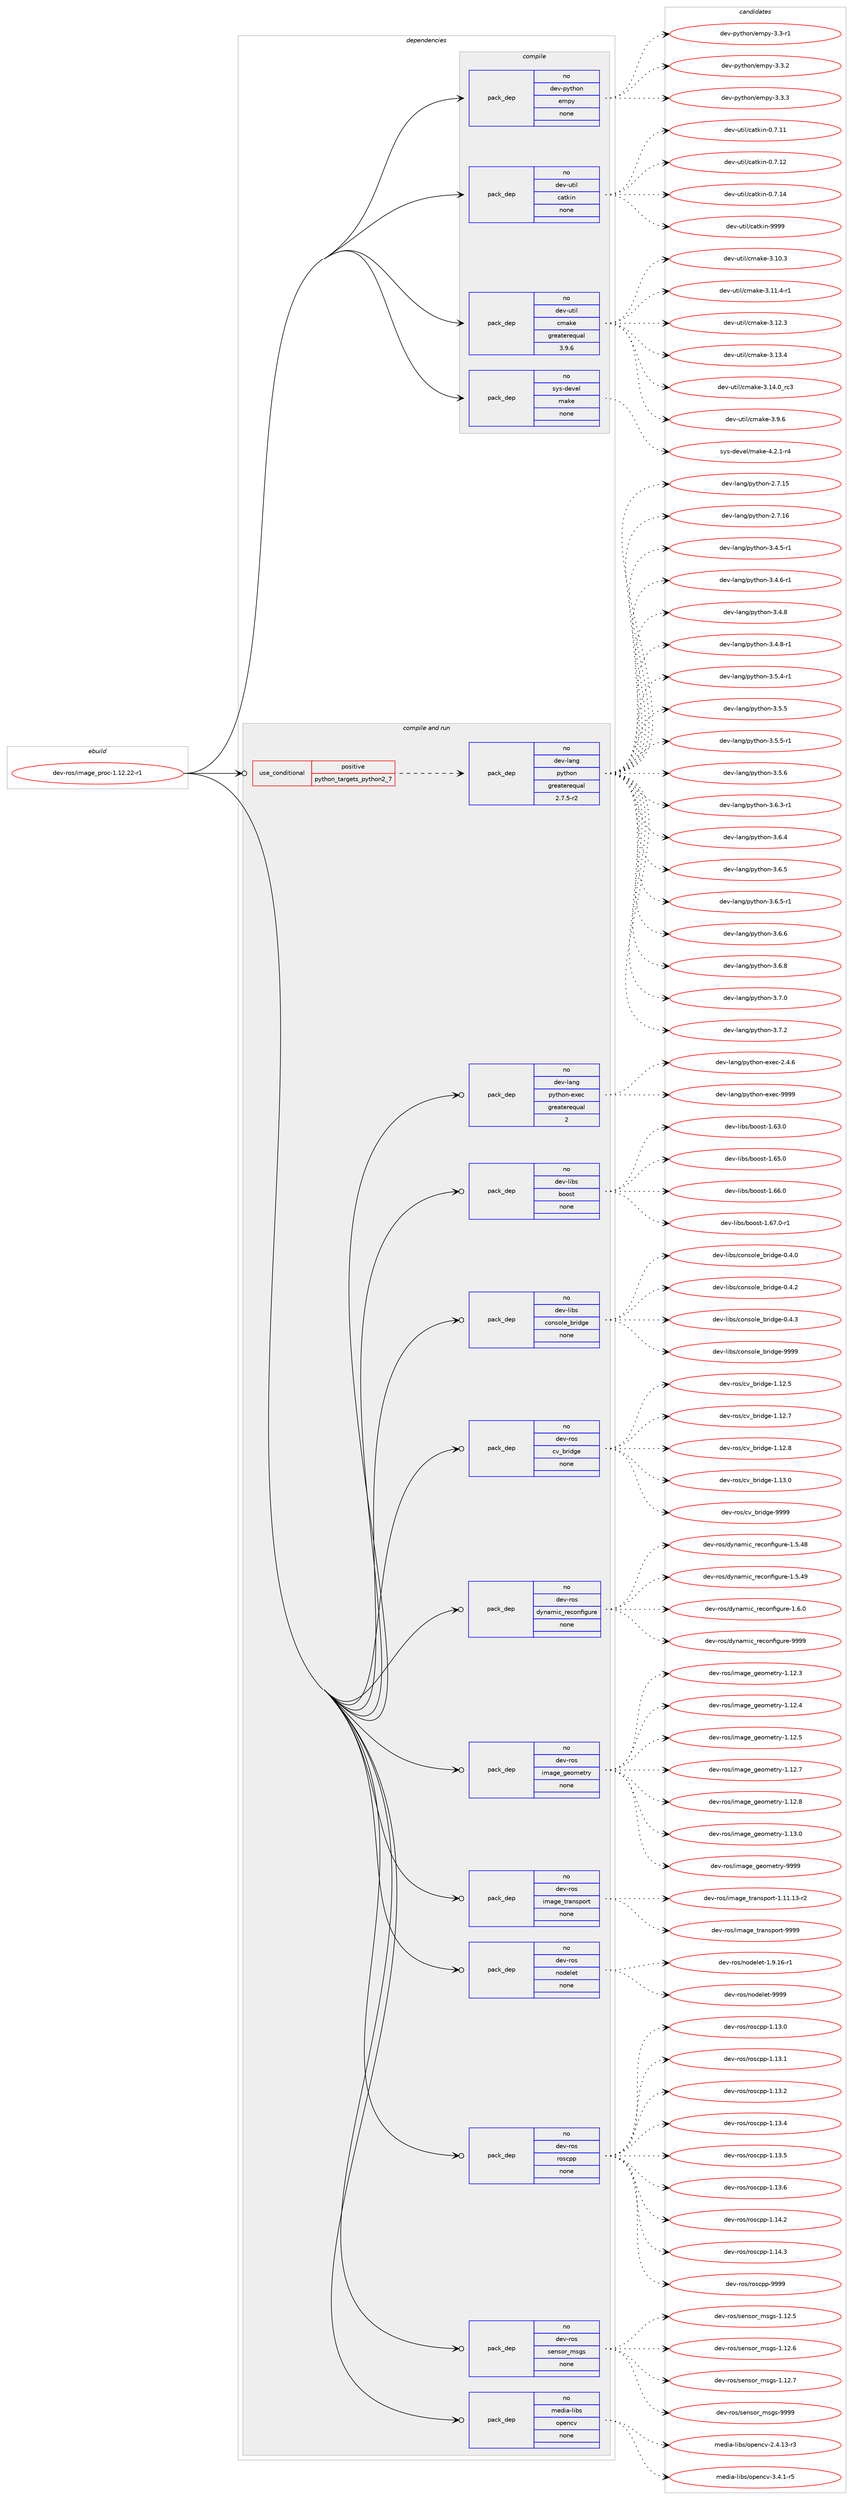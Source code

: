 digraph prolog {

# *************
# Graph options
# *************

newrank=true;
concentrate=true;
compound=true;
graph [rankdir=LR,fontname=Helvetica,fontsize=10,ranksep=1.5];#, ranksep=2.5, nodesep=0.2];
edge  [arrowhead=vee];
node  [fontname=Helvetica,fontsize=10];

# **********
# The ebuild
# **********

subgraph cluster_leftcol {
color=gray;
rank=same;
label=<<i>ebuild</i>>;
id [label="dev-ros/image_proc-1.12.22-r1", color=red, width=4, href="../dev-ros/image_proc-1.12.22-r1.svg"];
}

# ****************
# The dependencies
# ****************

subgraph cluster_midcol {
color=gray;
label=<<i>dependencies</i>>;
subgraph cluster_compile {
fillcolor="#eeeeee";
style=filled;
label=<<i>compile</i>>;
subgraph pack1045461 {
dependency1457568 [label=<<TABLE BORDER="0" CELLBORDER="1" CELLSPACING="0" CELLPADDING="4" WIDTH="220"><TR><TD ROWSPAN="6" CELLPADDING="30">pack_dep</TD></TR><TR><TD WIDTH="110">no</TD></TR><TR><TD>dev-python</TD></TR><TR><TD>empy</TD></TR><TR><TD>none</TD></TR><TR><TD></TD></TR></TABLE>>, shape=none, color=blue];
}
id:e -> dependency1457568:w [weight=20,style="solid",arrowhead="vee"];
subgraph pack1045462 {
dependency1457569 [label=<<TABLE BORDER="0" CELLBORDER="1" CELLSPACING="0" CELLPADDING="4" WIDTH="220"><TR><TD ROWSPAN="6" CELLPADDING="30">pack_dep</TD></TR><TR><TD WIDTH="110">no</TD></TR><TR><TD>dev-util</TD></TR><TR><TD>catkin</TD></TR><TR><TD>none</TD></TR><TR><TD></TD></TR></TABLE>>, shape=none, color=blue];
}
id:e -> dependency1457569:w [weight=20,style="solid",arrowhead="vee"];
subgraph pack1045463 {
dependency1457570 [label=<<TABLE BORDER="0" CELLBORDER="1" CELLSPACING="0" CELLPADDING="4" WIDTH="220"><TR><TD ROWSPAN="6" CELLPADDING="30">pack_dep</TD></TR><TR><TD WIDTH="110">no</TD></TR><TR><TD>dev-util</TD></TR><TR><TD>cmake</TD></TR><TR><TD>greaterequal</TD></TR><TR><TD>3.9.6</TD></TR></TABLE>>, shape=none, color=blue];
}
id:e -> dependency1457570:w [weight=20,style="solid",arrowhead="vee"];
subgraph pack1045464 {
dependency1457571 [label=<<TABLE BORDER="0" CELLBORDER="1" CELLSPACING="0" CELLPADDING="4" WIDTH="220"><TR><TD ROWSPAN="6" CELLPADDING="30">pack_dep</TD></TR><TR><TD WIDTH="110">no</TD></TR><TR><TD>sys-devel</TD></TR><TR><TD>make</TD></TR><TR><TD>none</TD></TR><TR><TD></TD></TR></TABLE>>, shape=none, color=blue];
}
id:e -> dependency1457571:w [weight=20,style="solid",arrowhead="vee"];
}
subgraph cluster_compileandrun {
fillcolor="#eeeeee";
style=filled;
label=<<i>compile and run</i>>;
subgraph cond388717 {
dependency1457572 [label=<<TABLE BORDER="0" CELLBORDER="1" CELLSPACING="0" CELLPADDING="4"><TR><TD ROWSPAN="3" CELLPADDING="10">use_conditional</TD></TR><TR><TD>positive</TD></TR><TR><TD>python_targets_python2_7</TD></TR></TABLE>>, shape=none, color=red];
subgraph pack1045465 {
dependency1457573 [label=<<TABLE BORDER="0" CELLBORDER="1" CELLSPACING="0" CELLPADDING="4" WIDTH="220"><TR><TD ROWSPAN="6" CELLPADDING="30">pack_dep</TD></TR><TR><TD WIDTH="110">no</TD></TR><TR><TD>dev-lang</TD></TR><TR><TD>python</TD></TR><TR><TD>greaterequal</TD></TR><TR><TD>2.7.5-r2</TD></TR></TABLE>>, shape=none, color=blue];
}
dependency1457572:e -> dependency1457573:w [weight=20,style="dashed",arrowhead="vee"];
}
id:e -> dependency1457572:w [weight=20,style="solid",arrowhead="odotvee"];
subgraph pack1045466 {
dependency1457574 [label=<<TABLE BORDER="0" CELLBORDER="1" CELLSPACING="0" CELLPADDING="4" WIDTH="220"><TR><TD ROWSPAN="6" CELLPADDING="30">pack_dep</TD></TR><TR><TD WIDTH="110">no</TD></TR><TR><TD>dev-lang</TD></TR><TR><TD>python-exec</TD></TR><TR><TD>greaterequal</TD></TR><TR><TD>2</TD></TR></TABLE>>, shape=none, color=blue];
}
id:e -> dependency1457574:w [weight=20,style="solid",arrowhead="odotvee"];
subgraph pack1045467 {
dependency1457575 [label=<<TABLE BORDER="0" CELLBORDER="1" CELLSPACING="0" CELLPADDING="4" WIDTH="220"><TR><TD ROWSPAN="6" CELLPADDING="30">pack_dep</TD></TR><TR><TD WIDTH="110">no</TD></TR><TR><TD>dev-libs</TD></TR><TR><TD>boost</TD></TR><TR><TD>none</TD></TR><TR><TD></TD></TR></TABLE>>, shape=none, color=blue];
}
id:e -> dependency1457575:w [weight=20,style="solid",arrowhead="odotvee"];
subgraph pack1045468 {
dependency1457576 [label=<<TABLE BORDER="0" CELLBORDER="1" CELLSPACING="0" CELLPADDING="4" WIDTH="220"><TR><TD ROWSPAN="6" CELLPADDING="30">pack_dep</TD></TR><TR><TD WIDTH="110">no</TD></TR><TR><TD>dev-libs</TD></TR><TR><TD>console_bridge</TD></TR><TR><TD>none</TD></TR><TR><TD></TD></TR></TABLE>>, shape=none, color=blue];
}
id:e -> dependency1457576:w [weight=20,style="solid",arrowhead="odotvee"];
subgraph pack1045469 {
dependency1457577 [label=<<TABLE BORDER="0" CELLBORDER="1" CELLSPACING="0" CELLPADDING="4" WIDTH="220"><TR><TD ROWSPAN="6" CELLPADDING="30">pack_dep</TD></TR><TR><TD WIDTH="110">no</TD></TR><TR><TD>dev-ros</TD></TR><TR><TD>cv_bridge</TD></TR><TR><TD>none</TD></TR><TR><TD></TD></TR></TABLE>>, shape=none, color=blue];
}
id:e -> dependency1457577:w [weight=20,style="solid",arrowhead="odotvee"];
subgraph pack1045470 {
dependency1457578 [label=<<TABLE BORDER="0" CELLBORDER="1" CELLSPACING="0" CELLPADDING="4" WIDTH="220"><TR><TD ROWSPAN="6" CELLPADDING="30">pack_dep</TD></TR><TR><TD WIDTH="110">no</TD></TR><TR><TD>dev-ros</TD></TR><TR><TD>dynamic_reconfigure</TD></TR><TR><TD>none</TD></TR><TR><TD></TD></TR></TABLE>>, shape=none, color=blue];
}
id:e -> dependency1457578:w [weight=20,style="solid",arrowhead="odotvee"];
subgraph pack1045471 {
dependency1457579 [label=<<TABLE BORDER="0" CELLBORDER="1" CELLSPACING="0" CELLPADDING="4" WIDTH="220"><TR><TD ROWSPAN="6" CELLPADDING="30">pack_dep</TD></TR><TR><TD WIDTH="110">no</TD></TR><TR><TD>dev-ros</TD></TR><TR><TD>image_geometry</TD></TR><TR><TD>none</TD></TR><TR><TD></TD></TR></TABLE>>, shape=none, color=blue];
}
id:e -> dependency1457579:w [weight=20,style="solid",arrowhead="odotvee"];
subgraph pack1045472 {
dependency1457580 [label=<<TABLE BORDER="0" CELLBORDER="1" CELLSPACING="0" CELLPADDING="4" WIDTH="220"><TR><TD ROWSPAN="6" CELLPADDING="30">pack_dep</TD></TR><TR><TD WIDTH="110">no</TD></TR><TR><TD>dev-ros</TD></TR><TR><TD>image_transport</TD></TR><TR><TD>none</TD></TR><TR><TD></TD></TR></TABLE>>, shape=none, color=blue];
}
id:e -> dependency1457580:w [weight=20,style="solid",arrowhead="odotvee"];
subgraph pack1045473 {
dependency1457581 [label=<<TABLE BORDER="0" CELLBORDER="1" CELLSPACING="0" CELLPADDING="4" WIDTH="220"><TR><TD ROWSPAN="6" CELLPADDING="30">pack_dep</TD></TR><TR><TD WIDTH="110">no</TD></TR><TR><TD>dev-ros</TD></TR><TR><TD>nodelet</TD></TR><TR><TD>none</TD></TR><TR><TD></TD></TR></TABLE>>, shape=none, color=blue];
}
id:e -> dependency1457581:w [weight=20,style="solid",arrowhead="odotvee"];
subgraph pack1045474 {
dependency1457582 [label=<<TABLE BORDER="0" CELLBORDER="1" CELLSPACING="0" CELLPADDING="4" WIDTH="220"><TR><TD ROWSPAN="6" CELLPADDING="30">pack_dep</TD></TR><TR><TD WIDTH="110">no</TD></TR><TR><TD>dev-ros</TD></TR><TR><TD>roscpp</TD></TR><TR><TD>none</TD></TR><TR><TD></TD></TR></TABLE>>, shape=none, color=blue];
}
id:e -> dependency1457582:w [weight=20,style="solid",arrowhead="odotvee"];
subgraph pack1045475 {
dependency1457583 [label=<<TABLE BORDER="0" CELLBORDER="1" CELLSPACING="0" CELLPADDING="4" WIDTH="220"><TR><TD ROWSPAN="6" CELLPADDING="30">pack_dep</TD></TR><TR><TD WIDTH="110">no</TD></TR><TR><TD>dev-ros</TD></TR><TR><TD>sensor_msgs</TD></TR><TR><TD>none</TD></TR><TR><TD></TD></TR></TABLE>>, shape=none, color=blue];
}
id:e -> dependency1457583:w [weight=20,style="solid",arrowhead="odotvee"];
subgraph pack1045476 {
dependency1457584 [label=<<TABLE BORDER="0" CELLBORDER="1" CELLSPACING="0" CELLPADDING="4" WIDTH="220"><TR><TD ROWSPAN="6" CELLPADDING="30">pack_dep</TD></TR><TR><TD WIDTH="110">no</TD></TR><TR><TD>media-libs</TD></TR><TR><TD>opencv</TD></TR><TR><TD>none</TD></TR><TR><TD></TD></TR></TABLE>>, shape=none, color=blue];
}
id:e -> dependency1457584:w [weight=20,style="solid",arrowhead="odotvee"];
}
subgraph cluster_run {
fillcolor="#eeeeee";
style=filled;
label=<<i>run</i>>;
}
}

# **************
# The candidates
# **************

subgraph cluster_choices {
rank=same;
color=gray;
label=<<i>candidates</i>>;

subgraph choice1045461 {
color=black;
nodesep=1;
choice1001011184511212111610411111047101109112121455146514511449 [label="dev-python/empy-3.3-r1", color=red, width=4,href="../dev-python/empy-3.3-r1.svg"];
choice1001011184511212111610411111047101109112121455146514650 [label="dev-python/empy-3.3.2", color=red, width=4,href="../dev-python/empy-3.3.2.svg"];
choice1001011184511212111610411111047101109112121455146514651 [label="dev-python/empy-3.3.3", color=red, width=4,href="../dev-python/empy-3.3.3.svg"];
dependency1457568:e -> choice1001011184511212111610411111047101109112121455146514511449:w [style=dotted,weight="100"];
dependency1457568:e -> choice1001011184511212111610411111047101109112121455146514650:w [style=dotted,weight="100"];
dependency1457568:e -> choice1001011184511212111610411111047101109112121455146514651:w [style=dotted,weight="100"];
}
subgraph choice1045462 {
color=black;
nodesep=1;
choice1001011184511711610510847999711610710511045484655464949 [label="dev-util/catkin-0.7.11", color=red, width=4,href="../dev-util/catkin-0.7.11.svg"];
choice1001011184511711610510847999711610710511045484655464950 [label="dev-util/catkin-0.7.12", color=red, width=4,href="../dev-util/catkin-0.7.12.svg"];
choice1001011184511711610510847999711610710511045484655464952 [label="dev-util/catkin-0.7.14", color=red, width=4,href="../dev-util/catkin-0.7.14.svg"];
choice100101118451171161051084799971161071051104557575757 [label="dev-util/catkin-9999", color=red, width=4,href="../dev-util/catkin-9999.svg"];
dependency1457569:e -> choice1001011184511711610510847999711610710511045484655464949:w [style=dotted,weight="100"];
dependency1457569:e -> choice1001011184511711610510847999711610710511045484655464950:w [style=dotted,weight="100"];
dependency1457569:e -> choice1001011184511711610510847999711610710511045484655464952:w [style=dotted,weight="100"];
dependency1457569:e -> choice100101118451171161051084799971161071051104557575757:w [style=dotted,weight="100"];
}
subgraph choice1045463 {
color=black;
nodesep=1;
choice1001011184511711610510847991099710710145514649484651 [label="dev-util/cmake-3.10.3", color=red, width=4,href="../dev-util/cmake-3.10.3.svg"];
choice10010111845117116105108479910997107101455146494946524511449 [label="dev-util/cmake-3.11.4-r1", color=red, width=4,href="../dev-util/cmake-3.11.4-r1.svg"];
choice1001011184511711610510847991099710710145514649504651 [label="dev-util/cmake-3.12.3", color=red, width=4,href="../dev-util/cmake-3.12.3.svg"];
choice1001011184511711610510847991099710710145514649514652 [label="dev-util/cmake-3.13.4", color=red, width=4,href="../dev-util/cmake-3.13.4.svg"];
choice1001011184511711610510847991099710710145514649524648951149951 [label="dev-util/cmake-3.14.0_rc3", color=red, width=4,href="../dev-util/cmake-3.14.0_rc3.svg"];
choice10010111845117116105108479910997107101455146574654 [label="dev-util/cmake-3.9.6", color=red, width=4,href="../dev-util/cmake-3.9.6.svg"];
dependency1457570:e -> choice1001011184511711610510847991099710710145514649484651:w [style=dotted,weight="100"];
dependency1457570:e -> choice10010111845117116105108479910997107101455146494946524511449:w [style=dotted,weight="100"];
dependency1457570:e -> choice1001011184511711610510847991099710710145514649504651:w [style=dotted,weight="100"];
dependency1457570:e -> choice1001011184511711610510847991099710710145514649514652:w [style=dotted,weight="100"];
dependency1457570:e -> choice1001011184511711610510847991099710710145514649524648951149951:w [style=dotted,weight="100"];
dependency1457570:e -> choice10010111845117116105108479910997107101455146574654:w [style=dotted,weight="100"];
}
subgraph choice1045464 {
color=black;
nodesep=1;
choice1151211154510010111810110847109971071014552465046494511452 [label="sys-devel/make-4.2.1-r4", color=red, width=4,href="../sys-devel/make-4.2.1-r4.svg"];
dependency1457571:e -> choice1151211154510010111810110847109971071014552465046494511452:w [style=dotted,weight="100"];
}
subgraph choice1045465 {
color=black;
nodesep=1;
choice10010111845108971101034711212111610411111045504655464953 [label="dev-lang/python-2.7.15", color=red, width=4,href="../dev-lang/python-2.7.15.svg"];
choice10010111845108971101034711212111610411111045504655464954 [label="dev-lang/python-2.7.16", color=red, width=4,href="../dev-lang/python-2.7.16.svg"];
choice1001011184510897110103471121211161041111104551465246534511449 [label="dev-lang/python-3.4.5-r1", color=red, width=4,href="../dev-lang/python-3.4.5-r1.svg"];
choice1001011184510897110103471121211161041111104551465246544511449 [label="dev-lang/python-3.4.6-r1", color=red, width=4,href="../dev-lang/python-3.4.6-r1.svg"];
choice100101118451089711010347112121116104111110455146524656 [label="dev-lang/python-3.4.8", color=red, width=4,href="../dev-lang/python-3.4.8.svg"];
choice1001011184510897110103471121211161041111104551465246564511449 [label="dev-lang/python-3.4.8-r1", color=red, width=4,href="../dev-lang/python-3.4.8-r1.svg"];
choice1001011184510897110103471121211161041111104551465346524511449 [label="dev-lang/python-3.5.4-r1", color=red, width=4,href="../dev-lang/python-3.5.4-r1.svg"];
choice100101118451089711010347112121116104111110455146534653 [label="dev-lang/python-3.5.5", color=red, width=4,href="../dev-lang/python-3.5.5.svg"];
choice1001011184510897110103471121211161041111104551465346534511449 [label="dev-lang/python-3.5.5-r1", color=red, width=4,href="../dev-lang/python-3.5.5-r1.svg"];
choice100101118451089711010347112121116104111110455146534654 [label="dev-lang/python-3.5.6", color=red, width=4,href="../dev-lang/python-3.5.6.svg"];
choice1001011184510897110103471121211161041111104551465446514511449 [label="dev-lang/python-3.6.3-r1", color=red, width=4,href="../dev-lang/python-3.6.3-r1.svg"];
choice100101118451089711010347112121116104111110455146544652 [label="dev-lang/python-3.6.4", color=red, width=4,href="../dev-lang/python-3.6.4.svg"];
choice100101118451089711010347112121116104111110455146544653 [label="dev-lang/python-3.6.5", color=red, width=4,href="../dev-lang/python-3.6.5.svg"];
choice1001011184510897110103471121211161041111104551465446534511449 [label="dev-lang/python-3.6.5-r1", color=red, width=4,href="../dev-lang/python-3.6.5-r1.svg"];
choice100101118451089711010347112121116104111110455146544654 [label="dev-lang/python-3.6.6", color=red, width=4,href="../dev-lang/python-3.6.6.svg"];
choice100101118451089711010347112121116104111110455146544656 [label="dev-lang/python-3.6.8", color=red, width=4,href="../dev-lang/python-3.6.8.svg"];
choice100101118451089711010347112121116104111110455146554648 [label="dev-lang/python-3.7.0", color=red, width=4,href="../dev-lang/python-3.7.0.svg"];
choice100101118451089711010347112121116104111110455146554650 [label="dev-lang/python-3.7.2", color=red, width=4,href="../dev-lang/python-3.7.2.svg"];
dependency1457573:e -> choice10010111845108971101034711212111610411111045504655464953:w [style=dotted,weight="100"];
dependency1457573:e -> choice10010111845108971101034711212111610411111045504655464954:w [style=dotted,weight="100"];
dependency1457573:e -> choice1001011184510897110103471121211161041111104551465246534511449:w [style=dotted,weight="100"];
dependency1457573:e -> choice1001011184510897110103471121211161041111104551465246544511449:w [style=dotted,weight="100"];
dependency1457573:e -> choice100101118451089711010347112121116104111110455146524656:w [style=dotted,weight="100"];
dependency1457573:e -> choice1001011184510897110103471121211161041111104551465246564511449:w [style=dotted,weight="100"];
dependency1457573:e -> choice1001011184510897110103471121211161041111104551465346524511449:w [style=dotted,weight="100"];
dependency1457573:e -> choice100101118451089711010347112121116104111110455146534653:w [style=dotted,weight="100"];
dependency1457573:e -> choice1001011184510897110103471121211161041111104551465346534511449:w [style=dotted,weight="100"];
dependency1457573:e -> choice100101118451089711010347112121116104111110455146534654:w [style=dotted,weight="100"];
dependency1457573:e -> choice1001011184510897110103471121211161041111104551465446514511449:w [style=dotted,weight="100"];
dependency1457573:e -> choice100101118451089711010347112121116104111110455146544652:w [style=dotted,weight="100"];
dependency1457573:e -> choice100101118451089711010347112121116104111110455146544653:w [style=dotted,weight="100"];
dependency1457573:e -> choice1001011184510897110103471121211161041111104551465446534511449:w [style=dotted,weight="100"];
dependency1457573:e -> choice100101118451089711010347112121116104111110455146544654:w [style=dotted,weight="100"];
dependency1457573:e -> choice100101118451089711010347112121116104111110455146544656:w [style=dotted,weight="100"];
dependency1457573:e -> choice100101118451089711010347112121116104111110455146554648:w [style=dotted,weight="100"];
dependency1457573:e -> choice100101118451089711010347112121116104111110455146554650:w [style=dotted,weight="100"];
}
subgraph choice1045466 {
color=black;
nodesep=1;
choice1001011184510897110103471121211161041111104510112010199455046524654 [label="dev-lang/python-exec-2.4.6", color=red, width=4,href="../dev-lang/python-exec-2.4.6.svg"];
choice10010111845108971101034711212111610411111045101120101994557575757 [label="dev-lang/python-exec-9999", color=red, width=4,href="../dev-lang/python-exec-9999.svg"];
dependency1457574:e -> choice1001011184510897110103471121211161041111104510112010199455046524654:w [style=dotted,weight="100"];
dependency1457574:e -> choice10010111845108971101034711212111610411111045101120101994557575757:w [style=dotted,weight="100"];
}
subgraph choice1045467 {
color=black;
nodesep=1;
choice1001011184510810598115479811111111511645494654514648 [label="dev-libs/boost-1.63.0", color=red, width=4,href="../dev-libs/boost-1.63.0.svg"];
choice1001011184510810598115479811111111511645494654534648 [label="dev-libs/boost-1.65.0", color=red, width=4,href="../dev-libs/boost-1.65.0.svg"];
choice1001011184510810598115479811111111511645494654544648 [label="dev-libs/boost-1.66.0", color=red, width=4,href="../dev-libs/boost-1.66.0.svg"];
choice10010111845108105981154798111111115116454946545546484511449 [label="dev-libs/boost-1.67.0-r1", color=red, width=4,href="../dev-libs/boost-1.67.0-r1.svg"];
dependency1457575:e -> choice1001011184510810598115479811111111511645494654514648:w [style=dotted,weight="100"];
dependency1457575:e -> choice1001011184510810598115479811111111511645494654534648:w [style=dotted,weight="100"];
dependency1457575:e -> choice1001011184510810598115479811111111511645494654544648:w [style=dotted,weight="100"];
dependency1457575:e -> choice10010111845108105981154798111111115116454946545546484511449:w [style=dotted,weight="100"];
}
subgraph choice1045468 {
color=black;
nodesep=1;
choice100101118451081059811547991111101151111081019598114105100103101454846524648 [label="dev-libs/console_bridge-0.4.0", color=red, width=4,href="../dev-libs/console_bridge-0.4.0.svg"];
choice100101118451081059811547991111101151111081019598114105100103101454846524650 [label="dev-libs/console_bridge-0.4.2", color=red, width=4,href="../dev-libs/console_bridge-0.4.2.svg"];
choice100101118451081059811547991111101151111081019598114105100103101454846524651 [label="dev-libs/console_bridge-0.4.3", color=red, width=4,href="../dev-libs/console_bridge-0.4.3.svg"];
choice1001011184510810598115479911111011511110810195981141051001031014557575757 [label="dev-libs/console_bridge-9999", color=red, width=4,href="../dev-libs/console_bridge-9999.svg"];
dependency1457576:e -> choice100101118451081059811547991111101151111081019598114105100103101454846524648:w [style=dotted,weight="100"];
dependency1457576:e -> choice100101118451081059811547991111101151111081019598114105100103101454846524650:w [style=dotted,weight="100"];
dependency1457576:e -> choice100101118451081059811547991111101151111081019598114105100103101454846524651:w [style=dotted,weight="100"];
dependency1457576:e -> choice1001011184510810598115479911111011511110810195981141051001031014557575757:w [style=dotted,weight="100"];
}
subgraph choice1045469 {
color=black;
nodesep=1;
choice100101118451141111154799118959811410510010310145494649504653 [label="dev-ros/cv_bridge-1.12.5", color=red, width=4,href="../dev-ros/cv_bridge-1.12.5.svg"];
choice100101118451141111154799118959811410510010310145494649504655 [label="dev-ros/cv_bridge-1.12.7", color=red, width=4,href="../dev-ros/cv_bridge-1.12.7.svg"];
choice100101118451141111154799118959811410510010310145494649504656 [label="dev-ros/cv_bridge-1.12.8", color=red, width=4,href="../dev-ros/cv_bridge-1.12.8.svg"];
choice100101118451141111154799118959811410510010310145494649514648 [label="dev-ros/cv_bridge-1.13.0", color=red, width=4,href="../dev-ros/cv_bridge-1.13.0.svg"];
choice10010111845114111115479911895981141051001031014557575757 [label="dev-ros/cv_bridge-9999", color=red, width=4,href="../dev-ros/cv_bridge-9999.svg"];
dependency1457577:e -> choice100101118451141111154799118959811410510010310145494649504653:w [style=dotted,weight="100"];
dependency1457577:e -> choice100101118451141111154799118959811410510010310145494649504655:w [style=dotted,weight="100"];
dependency1457577:e -> choice100101118451141111154799118959811410510010310145494649504656:w [style=dotted,weight="100"];
dependency1457577:e -> choice100101118451141111154799118959811410510010310145494649514648:w [style=dotted,weight="100"];
dependency1457577:e -> choice10010111845114111115479911895981141051001031014557575757:w [style=dotted,weight="100"];
}
subgraph choice1045470 {
color=black;
nodesep=1;
choice10010111845114111115471001211109710910599951141019911111010210510311711410145494653465256 [label="dev-ros/dynamic_reconfigure-1.5.48", color=red, width=4,href="../dev-ros/dynamic_reconfigure-1.5.48.svg"];
choice10010111845114111115471001211109710910599951141019911111010210510311711410145494653465257 [label="dev-ros/dynamic_reconfigure-1.5.49", color=red, width=4,href="../dev-ros/dynamic_reconfigure-1.5.49.svg"];
choice100101118451141111154710012111097109105999511410199111110102105103117114101454946544648 [label="dev-ros/dynamic_reconfigure-1.6.0", color=red, width=4,href="../dev-ros/dynamic_reconfigure-1.6.0.svg"];
choice1001011184511411111547100121110971091059995114101991111101021051031171141014557575757 [label="dev-ros/dynamic_reconfigure-9999", color=red, width=4,href="../dev-ros/dynamic_reconfigure-9999.svg"];
dependency1457578:e -> choice10010111845114111115471001211109710910599951141019911111010210510311711410145494653465256:w [style=dotted,weight="100"];
dependency1457578:e -> choice10010111845114111115471001211109710910599951141019911111010210510311711410145494653465257:w [style=dotted,weight="100"];
dependency1457578:e -> choice100101118451141111154710012111097109105999511410199111110102105103117114101454946544648:w [style=dotted,weight="100"];
dependency1457578:e -> choice1001011184511411111547100121110971091059995114101991111101021051031171141014557575757:w [style=dotted,weight="100"];
}
subgraph choice1045471 {
color=black;
nodesep=1;
choice1001011184511411111547105109971031019510310111110910111611412145494649504651 [label="dev-ros/image_geometry-1.12.3", color=red, width=4,href="../dev-ros/image_geometry-1.12.3.svg"];
choice1001011184511411111547105109971031019510310111110910111611412145494649504652 [label="dev-ros/image_geometry-1.12.4", color=red, width=4,href="../dev-ros/image_geometry-1.12.4.svg"];
choice1001011184511411111547105109971031019510310111110910111611412145494649504653 [label="dev-ros/image_geometry-1.12.5", color=red, width=4,href="../dev-ros/image_geometry-1.12.5.svg"];
choice1001011184511411111547105109971031019510310111110910111611412145494649504655 [label="dev-ros/image_geometry-1.12.7", color=red, width=4,href="../dev-ros/image_geometry-1.12.7.svg"];
choice1001011184511411111547105109971031019510310111110910111611412145494649504656 [label="dev-ros/image_geometry-1.12.8", color=red, width=4,href="../dev-ros/image_geometry-1.12.8.svg"];
choice1001011184511411111547105109971031019510310111110910111611412145494649514648 [label="dev-ros/image_geometry-1.13.0", color=red, width=4,href="../dev-ros/image_geometry-1.13.0.svg"];
choice100101118451141111154710510997103101951031011111091011161141214557575757 [label="dev-ros/image_geometry-9999", color=red, width=4,href="../dev-ros/image_geometry-9999.svg"];
dependency1457579:e -> choice1001011184511411111547105109971031019510310111110910111611412145494649504651:w [style=dotted,weight="100"];
dependency1457579:e -> choice1001011184511411111547105109971031019510310111110910111611412145494649504652:w [style=dotted,weight="100"];
dependency1457579:e -> choice1001011184511411111547105109971031019510310111110910111611412145494649504653:w [style=dotted,weight="100"];
dependency1457579:e -> choice1001011184511411111547105109971031019510310111110910111611412145494649504655:w [style=dotted,weight="100"];
dependency1457579:e -> choice1001011184511411111547105109971031019510310111110910111611412145494649504656:w [style=dotted,weight="100"];
dependency1457579:e -> choice1001011184511411111547105109971031019510310111110910111611412145494649514648:w [style=dotted,weight="100"];
dependency1457579:e -> choice100101118451141111154710510997103101951031011111091011161141214557575757:w [style=dotted,weight="100"];
}
subgraph choice1045472 {
color=black;
nodesep=1;
choice100101118451141111154710510997103101951161149711011511211111411645494649494649514511450 [label="dev-ros/image_transport-1.11.13-r2", color=red, width=4,href="../dev-ros/image_transport-1.11.13-r2.svg"];
choice10010111845114111115471051099710310195116114971101151121111141164557575757 [label="dev-ros/image_transport-9999", color=red, width=4,href="../dev-ros/image_transport-9999.svg"];
dependency1457580:e -> choice100101118451141111154710510997103101951161149711011511211111411645494649494649514511450:w [style=dotted,weight="100"];
dependency1457580:e -> choice10010111845114111115471051099710310195116114971101151121111141164557575757:w [style=dotted,weight="100"];
}
subgraph choice1045473 {
color=black;
nodesep=1;
choice1001011184511411111547110111100101108101116454946574649544511449 [label="dev-ros/nodelet-1.9.16-r1", color=red, width=4,href="../dev-ros/nodelet-1.9.16-r1.svg"];
choice10010111845114111115471101111001011081011164557575757 [label="dev-ros/nodelet-9999", color=red, width=4,href="../dev-ros/nodelet-9999.svg"];
dependency1457581:e -> choice1001011184511411111547110111100101108101116454946574649544511449:w [style=dotted,weight="100"];
dependency1457581:e -> choice10010111845114111115471101111001011081011164557575757:w [style=dotted,weight="100"];
}
subgraph choice1045474 {
color=black;
nodesep=1;
choice10010111845114111115471141111159911211245494649514648 [label="dev-ros/roscpp-1.13.0", color=red, width=4,href="../dev-ros/roscpp-1.13.0.svg"];
choice10010111845114111115471141111159911211245494649514649 [label="dev-ros/roscpp-1.13.1", color=red, width=4,href="../dev-ros/roscpp-1.13.1.svg"];
choice10010111845114111115471141111159911211245494649514650 [label="dev-ros/roscpp-1.13.2", color=red, width=4,href="../dev-ros/roscpp-1.13.2.svg"];
choice10010111845114111115471141111159911211245494649514652 [label="dev-ros/roscpp-1.13.4", color=red, width=4,href="../dev-ros/roscpp-1.13.4.svg"];
choice10010111845114111115471141111159911211245494649514653 [label="dev-ros/roscpp-1.13.5", color=red, width=4,href="../dev-ros/roscpp-1.13.5.svg"];
choice10010111845114111115471141111159911211245494649514654 [label="dev-ros/roscpp-1.13.6", color=red, width=4,href="../dev-ros/roscpp-1.13.6.svg"];
choice10010111845114111115471141111159911211245494649524650 [label="dev-ros/roscpp-1.14.2", color=red, width=4,href="../dev-ros/roscpp-1.14.2.svg"];
choice10010111845114111115471141111159911211245494649524651 [label="dev-ros/roscpp-1.14.3", color=red, width=4,href="../dev-ros/roscpp-1.14.3.svg"];
choice1001011184511411111547114111115991121124557575757 [label="dev-ros/roscpp-9999", color=red, width=4,href="../dev-ros/roscpp-9999.svg"];
dependency1457582:e -> choice10010111845114111115471141111159911211245494649514648:w [style=dotted,weight="100"];
dependency1457582:e -> choice10010111845114111115471141111159911211245494649514649:w [style=dotted,weight="100"];
dependency1457582:e -> choice10010111845114111115471141111159911211245494649514650:w [style=dotted,weight="100"];
dependency1457582:e -> choice10010111845114111115471141111159911211245494649514652:w [style=dotted,weight="100"];
dependency1457582:e -> choice10010111845114111115471141111159911211245494649514653:w [style=dotted,weight="100"];
dependency1457582:e -> choice10010111845114111115471141111159911211245494649514654:w [style=dotted,weight="100"];
dependency1457582:e -> choice10010111845114111115471141111159911211245494649524650:w [style=dotted,weight="100"];
dependency1457582:e -> choice10010111845114111115471141111159911211245494649524651:w [style=dotted,weight="100"];
dependency1457582:e -> choice1001011184511411111547114111115991121124557575757:w [style=dotted,weight="100"];
}
subgraph choice1045475 {
color=black;
nodesep=1;
choice10010111845114111115471151011101151111149510911510311545494649504653 [label="dev-ros/sensor_msgs-1.12.5", color=red, width=4,href="../dev-ros/sensor_msgs-1.12.5.svg"];
choice10010111845114111115471151011101151111149510911510311545494649504654 [label="dev-ros/sensor_msgs-1.12.6", color=red, width=4,href="../dev-ros/sensor_msgs-1.12.6.svg"];
choice10010111845114111115471151011101151111149510911510311545494649504655 [label="dev-ros/sensor_msgs-1.12.7", color=red, width=4,href="../dev-ros/sensor_msgs-1.12.7.svg"];
choice1001011184511411111547115101110115111114951091151031154557575757 [label="dev-ros/sensor_msgs-9999", color=red, width=4,href="../dev-ros/sensor_msgs-9999.svg"];
dependency1457583:e -> choice10010111845114111115471151011101151111149510911510311545494649504653:w [style=dotted,weight="100"];
dependency1457583:e -> choice10010111845114111115471151011101151111149510911510311545494649504654:w [style=dotted,weight="100"];
dependency1457583:e -> choice10010111845114111115471151011101151111149510911510311545494649504655:w [style=dotted,weight="100"];
dependency1457583:e -> choice1001011184511411111547115101110115111114951091151031154557575757:w [style=dotted,weight="100"];
}
subgraph choice1045476 {
color=black;
nodesep=1;
choice1091011001059745108105981154711111210111099118455046524649514511451 [label="media-libs/opencv-2.4.13-r3", color=red, width=4,href="../media-libs/opencv-2.4.13-r3.svg"];
choice10910110010597451081059811547111112101110991184551465246494511453 [label="media-libs/opencv-3.4.1-r5", color=red, width=4,href="../media-libs/opencv-3.4.1-r5.svg"];
dependency1457584:e -> choice1091011001059745108105981154711111210111099118455046524649514511451:w [style=dotted,weight="100"];
dependency1457584:e -> choice10910110010597451081059811547111112101110991184551465246494511453:w [style=dotted,weight="100"];
}
}

}
